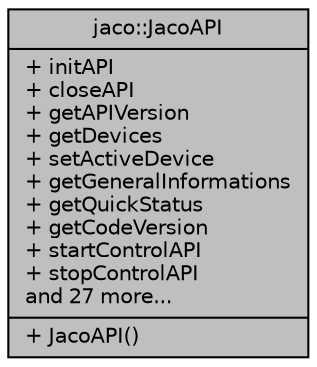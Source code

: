 digraph "jaco::JacoAPI"
{
  edge [fontname="Helvetica",fontsize="10",labelfontname="Helvetica",labelfontsize="10"];
  node [fontname="Helvetica",fontsize="10",shape=record];
  Node1 [label="{jaco::JacoAPI\n|+ initAPI\l+ closeAPI\l+ getAPIVersion\l+ getDevices\l+ setActiveDevice\l+ getGeneralInformations\l+ getQuickStatus\l+ getCodeVersion\l+ startControlAPI\l+ stopControlAPI\land 27 more...\l|+ JacoAPI()\l}",height=0.2,width=0.4,color="black", fillcolor="grey75", style="filled", fontcolor="black"];
}
